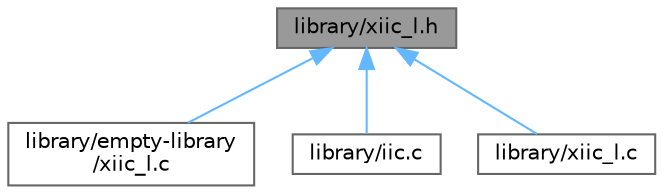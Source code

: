 digraph "library/xiic_l.h"
{
 // LATEX_PDF_SIZE
  bgcolor="transparent";
  edge [fontname=Helvetica,fontsize=10,labelfontname=Helvetica,labelfontsize=10];
  node [fontname=Helvetica,fontsize=10,shape=box,height=0.2,width=0.4];
  Node1 [id="Node000001",label="library/xiic_l.h",height=0.2,width=0.4,color="gray40", fillcolor="grey60", style="filled", fontcolor="black",tooltip=" "];
  Node1 -> Node2 [id="edge1_Node000001_Node000002",dir="back",color="steelblue1",style="solid",tooltip=" "];
  Node2 [id="Node000002",label="library/empty-library\l/xiic_l.c",height=0.2,width=0.4,color="grey40", fillcolor="white", style="filled",URL="$empty-library_2xiic__l_8c.html",tooltip=" "];
  Node1 -> Node3 [id="edge2_Node000001_Node000003",dir="back",color="steelblue1",style="solid",tooltip=" "];
  Node3 [id="Node000003",label="library/iic.c",height=0.2,width=0.4,color="grey40", fillcolor="white", style="filled",URL="$iic_8c.html",tooltip=" "];
  Node1 -> Node4 [id="edge3_Node000001_Node000004",dir="back",color="steelblue1",style="solid",tooltip=" "];
  Node4 [id="Node000004",label="library/xiic_l.c",height=0.2,width=0.4,color="grey40", fillcolor="white", style="filled",URL="$xiic__l_8c.html",tooltip=" "];
}
